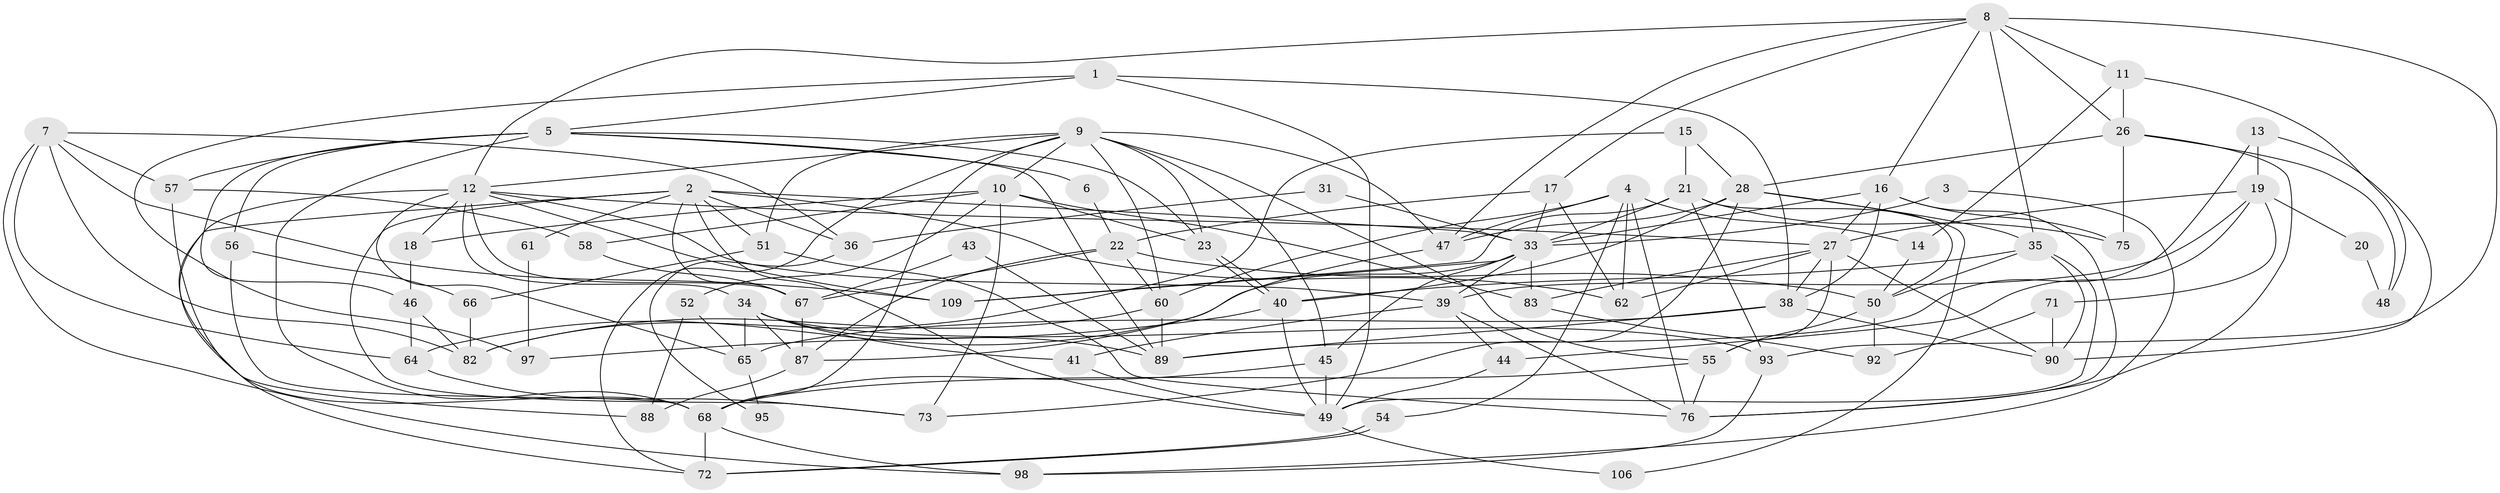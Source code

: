 // original degree distribution, {4: 0.29357798165137616, 2: 0.11009174311926606, 5: 0.1926605504587156, 7: 0.045871559633027525, 6: 0.08256880733944955, 3: 0.27522935779816515}
// Generated by graph-tools (version 1.1) at 2025/11/02/27/25 16:11:17]
// undirected, 76 vertices, 181 edges
graph export_dot {
graph [start="1"]
  node [color=gray90,style=filled];
  1 [super="+30"];
  2 [super="+96"];
  3;
  4 [super="+91"];
  5 [super="+24"];
  6;
  7 [super="+100"];
  8 [super="+32"];
  9 [super="+81"];
  10 [super="+80"];
  11 [super="+77"];
  12 [super="+108"];
  13;
  14;
  15;
  16 [super="+53"];
  17 [super="+42"];
  18;
  19 [super="+107"];
  20;
  21 [super="+25"];
  22 [super="+29"];
  23;
  26 [super="+79"];
  27 [super="+102"];
  28 [super="+105"];
  31;
  33 [super="+103"];
  34 [super="+84"];
  35 [super="+37"];
  36;
  38;
  39;
  40 [super="+69"];
  41;
  43;
  44;
  45 [super="+59"];
  46 [super="+104"];
  47 [super="+78"];
  48;
  49 [super="+70"];
  50 [super="+74"];
  51 [super="+63"];
  52;
  54;
  55 [super="+101"];
  56;
  57;
  58;
  60;
  61;
  62;
  64;
  65;
  66;
  67 [super="+99"];
  68 [super="+85"];
  71;
  72;
  73;
  75;
  76 [super="+86"];
  82;
  83 [super="+94"];
  87;
  88;
  89;
  90;
  92;
  93;
  95;
  97;
  98;
  106;
  109;
  1 -- 38;
  1 -- 97;
  1 -- 5;
  1 -- 49;
  2 -- 72;
  2 -- 62;
  2 -- 67;
  2 -- 49;
  2 -- 36;
  2 -- 73;
  2 -- 61;
  2 -- 51;
  2 -- 33;
  3 -- 98;
  3 -- 33;
  4 -- 62 [weight=2];
  4 -- 14;
  4 -- 54;
  4 -- 60;
  4 -- 47;
  4 -- 76;
  5 -- 89;
  5 -- 6;
  5 -- 56;
  5 -- 68;
  5 -- 23;
  5 -- 57;
  5 -- 46;
  6 -- 22;
  7 -- 82;
  7 -- 109;
  7 -- 57;
  7 -- 98;
  7 -- 64;
  7 -- 36;
  8 -- 93;
  8 -- 35;
  8 -- 26;
  8 -- 12;
  8 -- 47;
  8 -- 11;
  8 -- 16;
  8 -- 17;
  9 -- 10;
  9 -- 45;
  9 -- 51;
  9 -- 72;
  9 -- 68;
  9 -- 55;
  9 -- 23;
  9 -- 12;
  9 -- 60;
  9 -- 47;
  10 -- 18;
  10 -- 23;
  10 -- 83 [weight=2];
  10 -- 73;
  10 -- 52;
  10 -- 58;
  11 -- 48 [weight=2];
  11 -- 26;
  11 -- 14;
  12 -- 18;
  12 -- 39;
  12 -- 65;
  12 -- 34;
  12 -- 88;
  12 -- 109;
  12 -- 67;
  12 -- 27;
  13 -- 89;
  13 -- 90;
  13 -- 19;
  14 -- 50;
  15 -- 82;
  15 -- 21;
  15 -- 28;
  16 -- 38;
  16 -- 75;
  16 -- 27;
  16 -- 76;
  16 -- 33;
  17 -- 62;
  17 -- 22;
  17 -- 33;
  18 -- 46;
  19 -- 44;
  19 -- 71;
  19 -- 20;
  19 -- 27;
  19 -- 39;
  20 -- 48;
  21 -- 75;
  21 -- 50;
  21 -- 33;
  21 -- 109;
  21 -- 93;
  22 -- 60;
  22 -- 87;
  22 -- 50;
  22 -- 67;
  23 -- 40;
  23 -- 40;
  26 -- 75;
  26 -- 28;
  26 -- 48;
  26 -- 76;
  27 -- 83;
  27 -- 38;
  27 -- 55;
  27 -- 90;
  27 -- 62;
  28 -- 73;
  28 -- 106;
  28 -- 35;
  28 -- 47;
  28 -- 40;
  31 -- 33;
  31 -- 36;
  33 -- 39;
  33 -- 109;
  33 -- 83;
  33 -- 64;
  33 -- 45;
  34 -- 87;
  34 -- 93;
  34 -- 41;
  34 -- 65;
  34 -- 89;
  35 -- 49;
  35 -- 90;
  35 -- 50;
  35 -- 40;
  36 -- 95;
  38 -- 65;
  38 -- 89;
  38 -- 90;
  39 -- 41;
  39 -- 44;
  39 -- 76;
  40 -- 49;
  40 -- 97;
  41 -- 49;
  43 -- 89;
  43 -- 67;
  44 -- 49;
  45 -- 49;
  45 -- 68;
  46 -- 64;
  46 -- 82;
  47 -- 87;
  49 -- 106;
  50 -- 92;
  50 -- 55;
  51 -- 76;
  51 -- 66;
  52 -- 65;
  52 -- 88;
  54 -- 72;
  54 -- 72;
  55 -- 68;
  55 -- 76;
  56 -- 66;
  56 -- 68;
  57 -- 58;
  57 -- 68;
  58 -- 67;
  60 -- 89;
  60 -- 82;
  61 -- 97;
  64 -- 73;
  65 -- 95;
  66 -- 82;
  67 -- 87;
  68 -- 98;
  68 -- 72;
  71 -- 90;
  71 -- 92;
  83 -- 92;
  87 -- 88;
  93 -- 98;
}
